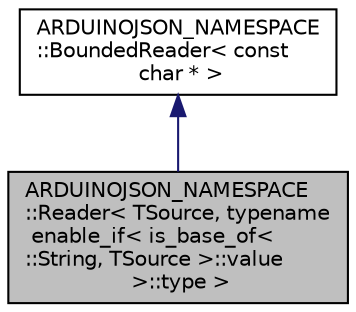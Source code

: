 digraph "ARDUINOJSON_NAMESPACE::Reader&lt; TSource, typename enable_if&lt; is_base_of&lt; ::String, TSource &gt;::value &gt;::type &gt;"
{
 // LATEX_PDF_SIZE
  edge [fontname="Helvetica",fontsize="10",labelfontname="Helvetica",labelfontsize="10"];
  node [fontname="Helvetica",fontsize="10",shape=record];
  Node1 [label="ARDUINOJSON_NAMESPACE\l::Reader\< TSource, typename\l enable_if\< is_base_of\< \l::String, TSource \>::value\l \>::type \>",height=0.2,width=0.4,color="black", fillcolor="grey75", style="filled", fontcolor="black",tooltip=" "];
  Node2 -> Node1 [dir="back",color="midnightblue",fontsize="10",style="solid",fontname="Helvetica"];
  Node2 [label="ARDUINOJSON_NAMESPACE\l::BoundedReader\< const\l char * \>",height=0.2,width=0.4,color="black", fillcolor="white", style="filled",URL="$structARDUINOJSON__NAMESPACE_1_1BoundedReader.html",tooltip=" "];
}
